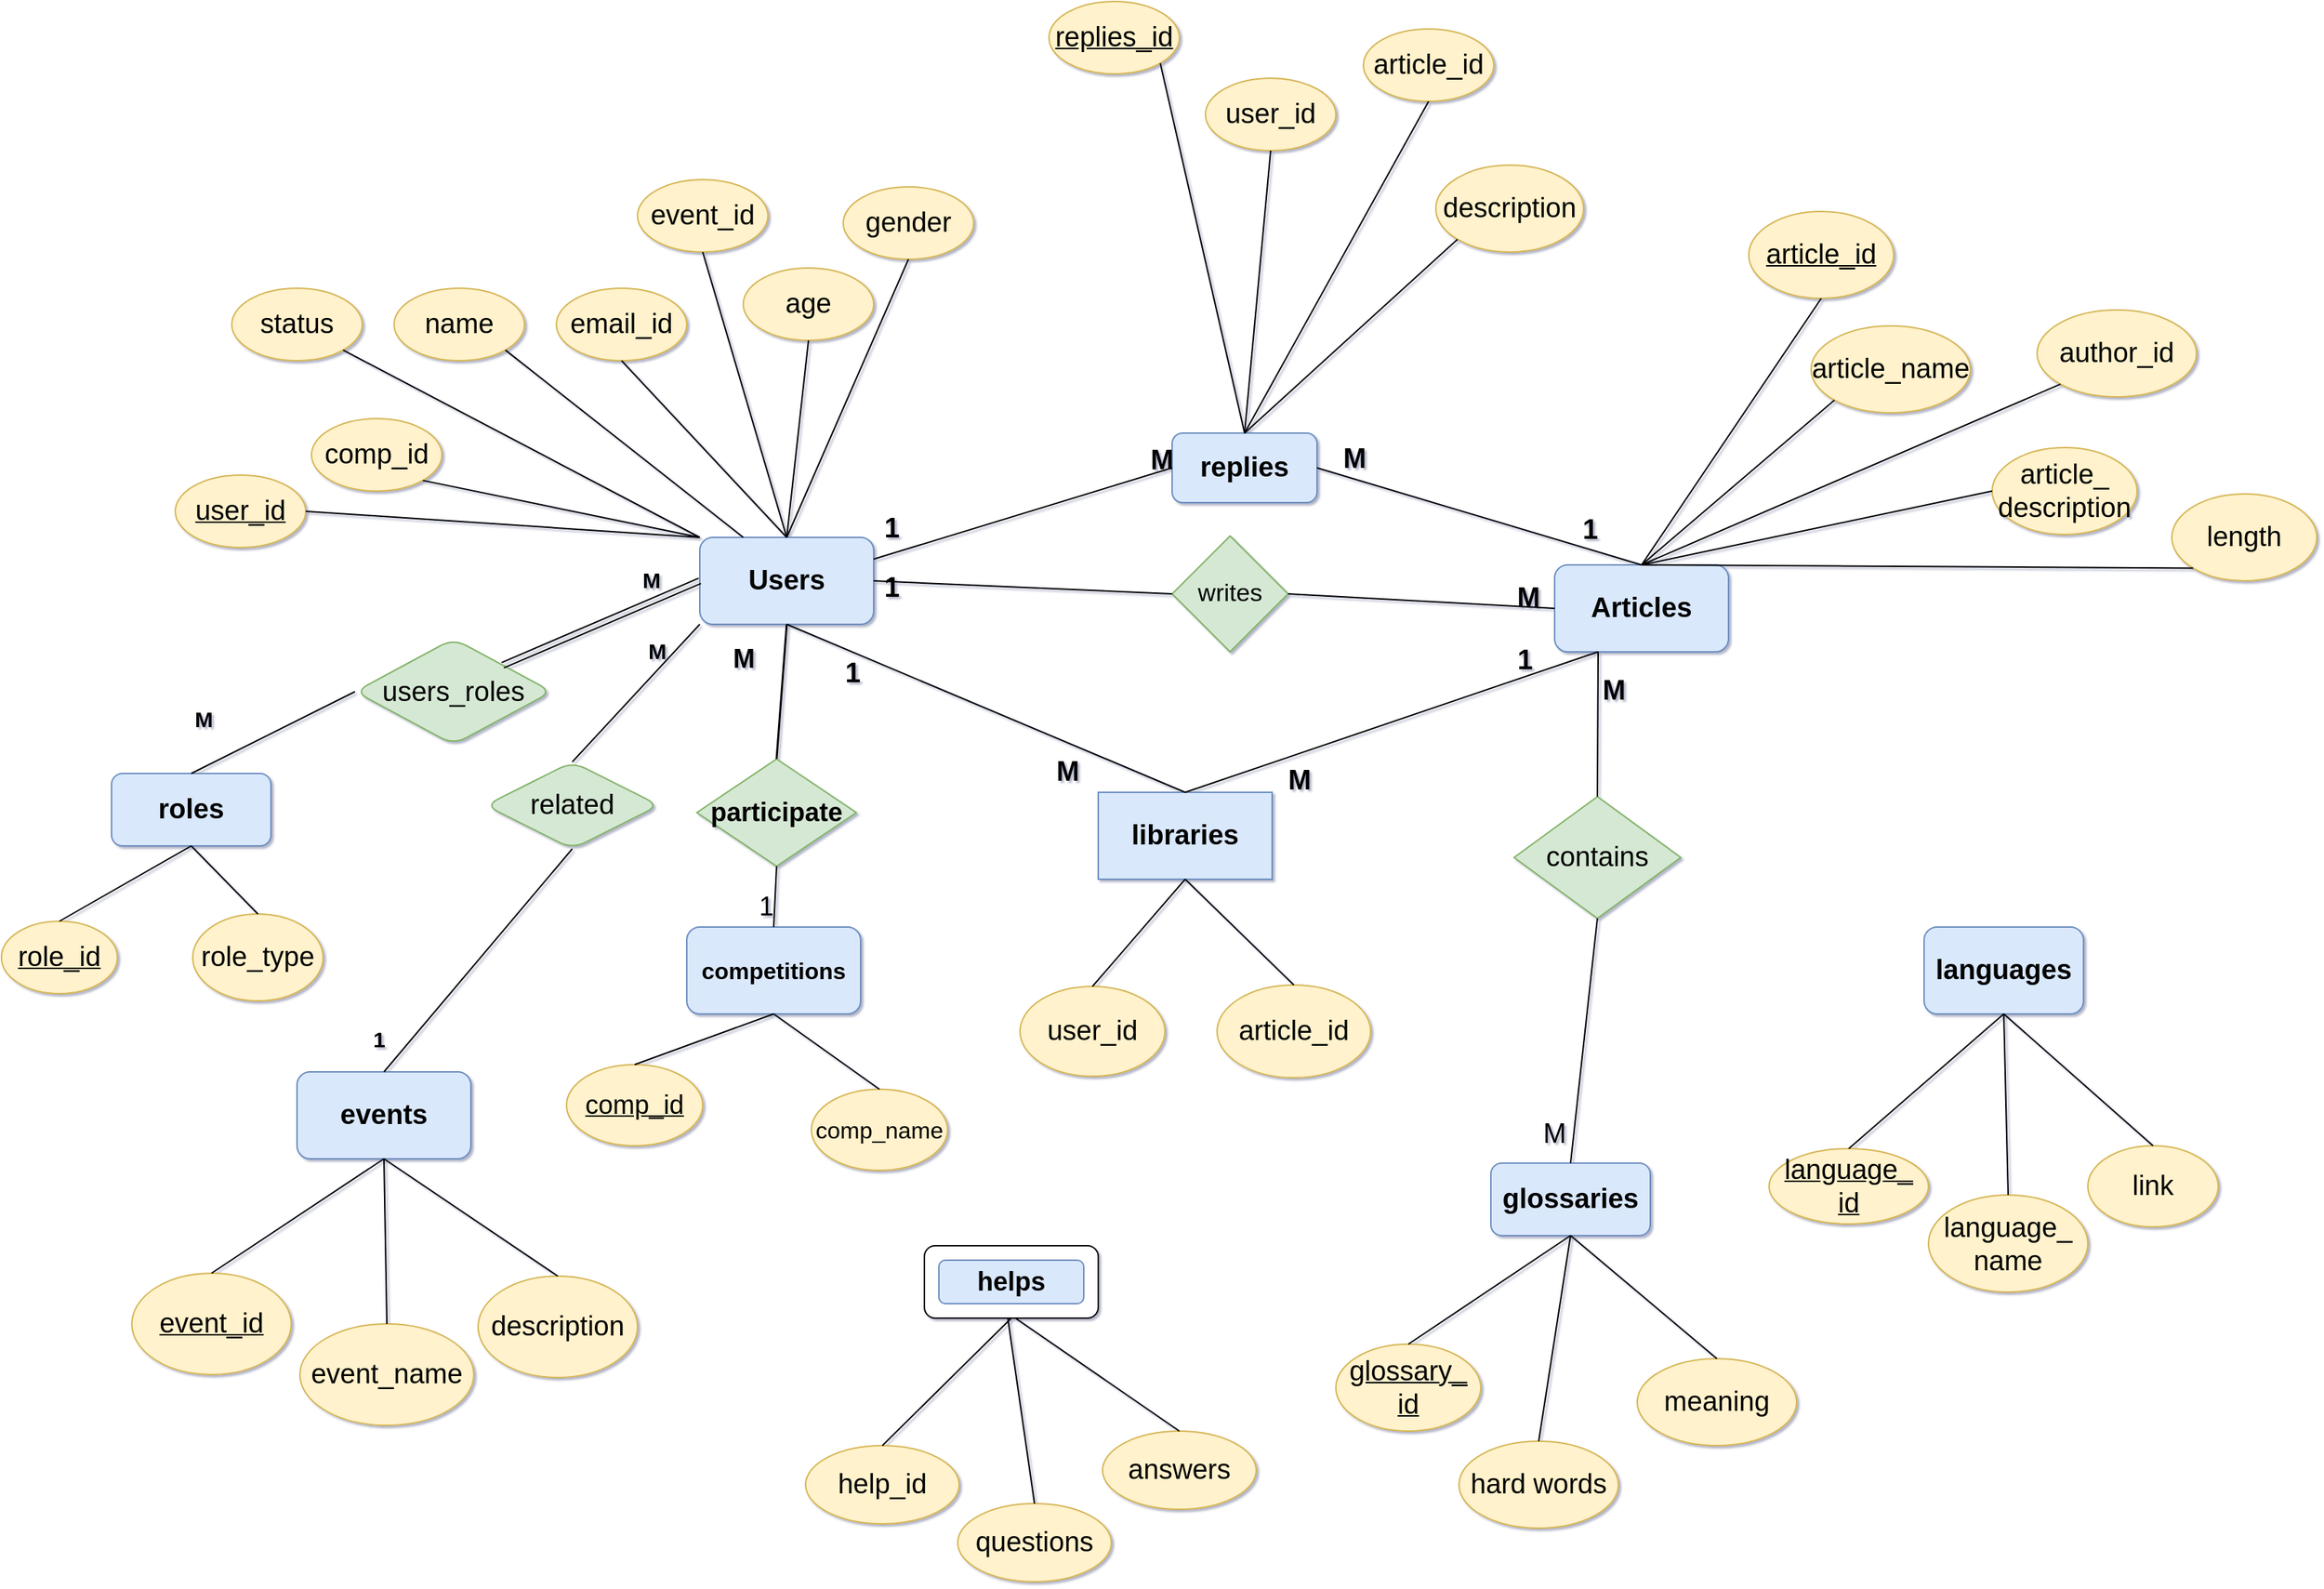 <mxfile version="20.5.3" type="device"><diagram id="GCkWj3EtmI1plrg7qGw2" name="Page-1"><mxGraphModel dx="2536" dy="1186" grid="0" gridSize="10" guides="1" tooltips="1" connect="1" arrows="1" fold="1" page="0" pageScale="1" pageWidth="850" pageHeight="1100" background="#FFFFFF" math="0" shadow="1"><root><mxCell id="0"/><mxCell id="1" parent="0"/><mxCell id="hCXasC_1CklJZB-DaZOX-1" value="&lt;font style=&quot;font-size: 19px;&quot;&gt;&lt;b&gt;Users&lt;/b&gt;&lt;/font&gt;" style="rounded=1;whiteSpace=wrap;html=1;fillColor=#dae8fc;strokeColor=#6c8ebf;" parent="1" vertex="1"><mxGeometry x="-40" y="247" width="120" height="60" as="geometry"/></mxCell><mxCell id="hCXasC_1CklJZB-DaZOX-2" value="name" style="ellipse;whiteSpace=wrap;html=1;fontSize=19;rounded=1;fillColor=#fff2cc;strokeColor=#d6b656;" parent="1" vertex="1"><mxGeometry x="-251" y="75" width="90" height="50" as="geometry"/></mxCell><mxCell id="hCXasC_1CklJZB-DaZOX-3" value="&lt;u&gt;user_id&lt;/u&gt;" style="ellipse;whiteSpace=wrap;html=1;fontSize=19;rounded=1;fillColor=#fff2cc;strokeColor=#d6b656;" parent="1" vertex="1"><mxGeometry x="-402" y="204" width="90" height="50" as="geometry"/></mxCell><mxCell id="hCXasC_1CklJZB-DaZOX-4" value="email_id" style="ellipse;whiteSpace=wrap;html=1;fontSize=19;rounded=1;fillColor=#fff2cc;strokeColor=#d6b656;" parent="1" vertex="1"><mxGeometry x="-139" y="75" width="90" height="50" as="geometry"/></mxCell><mxCell id="hCXasC_1CklJZB-DaZOX-5" value="age" style="ellipse;whiteSpace=wrap;html=1;fontSize=19;rounded=1;fillColor=#fff2cc;strokeColor=#d6b656;" parent="1" vertex="1"><mxGeometry x="-10" y="61" width="90" height="50" as="geometry"/></mxCell><mxCell id="hCXasC_1CklJZB-DaZOX-6" value="gender" style="ellipse;whiteSpace=wrap;html=1;fontSize=19;rounded=1;fillColor=#fff2cc;strokeColor=#d6b656;" parent="1" vertex="1"><mxGeometry x="59" y="5" width="90" height="50" as="geometry"/></mxCell><mxCell id="hCXasC_1CklJZB-DaZOX-20" value="&lt;b&gt;roles&lt;/b&gt;" style="rounded=1;whiteSpace=wrap;html=1;fontSize=19;fillColor=#dae8fc;strokeColor=#6c8ebf;" parent="1" vertex="1"><mxGeometry x="-446" y="410" width="110" height="50" as="geometry"/></mxCell><mxCell id="hCXasC_1CklJZB-DaZOX-21" value="&lt;u&gt;role_id&lt;/u&gt;" style="ellipse;whiteSpace=wrap;html=1;fontSize=19;rounded=1;fillColor=#fff2cc;strokeColor=#d6b656;" parent="1" vertex="1"><mxGeometry x="-522" y="512" width="80" height="50" as="geometry"/></mxCell><mxCell id="hCXasC_1CklJZB-DaZOX-22" value="role_type" style="ellipse;whiteSpace=wrap;html=1;fontSize=19;rounded=1;fillColor=#fff2cc;strokeColor=#d6b656;" parent="1" vertex="1"><mxGeometry x="-390" y="507" width="90" height="60" as="geometry"/></mxCell><mxCell id="hCXasC_1CklJZB-DaZOX-31" value="related" style="rhombus;whiteSpace=wrap;html=1;fontSize=19;fillColor=#d5e8d4;strokeColor=#82b366;rounded=1;" parent="1" vertex="1"><mxGeometry x="-188" y="402" width="120" height="60" as="geometry"/></mxCell><mxCell id="hCXasC_1CklJZB-DaZOX-39" value="&lt;b&gt;Articles&lt;/b&gt;" style="rounded=1;whiteSpace=wrap;html=1;fontSize=19;fillColor=#dae8fc;strokeColor=#6c8ebf;" parent="1" vertex="1"><mxGeometry x="550" y="266" width="120" height="60" as="geometry"/></mxCell><mxCell id="hCXasC_1CklJZB-DaZOX-45" value="&lt;u&gt;article_id&lt;/u&gt;" style="ellipse;whiteSpace=wrap;html=1;fontSize=19;rounded=1;fillColor=#fff2cc;strokeColor=#d6b656;" parent="1" vertex="1"><mxGeometry x="684" y="22" width="100" height="60" as="geometry"/></mxCell><mxCell id="hCXasC_1CklJZB-DaZOX-46" value="author_id" style="ellipse;whiteSpace=wrap;html=1;fontSize=19;rounded=1;fillColor=#fff2cc;strokeColor=#d6b656;" parent="1" vertex="1"><mxGeometry x="883" y="90" width="110" height="60" as="geometry"/></mxCell><mxCell id="hCXasC_1CklJZB-DaZOX-49" value="article_&lt;br&gt;description" style="ellipse;whiteSpace=wrap;html=1;fontSize=19;rounded=1;fillColor=#fff2cc;strokeColor=#d6b656;" parent="1" vertex="1"><mxGeometry x="852" y="185" width="100" height="60" as="geometry"/></mxCell><mxCell id="hCXasC_1CklJZB-DaZOX-50" value="length" style="ellipse;whiteSpace=wrap;html=1;fontSize=19;rounded=1;fillColor=#fff2cc;strokeColor=#d6b656;" parent="1" vertex="1"><mxGeometry x="976" y="217" width="100" height="60" as="geometry"/></mxCell><mxCell id="hCXasC_1CklJZB-DaZOX-58" value="article_name" style="ellipse;whiteSpace=wrap;html=1;fontSize=19;rounded=1;fillColor=#fff2cc;strokeColor=#d6b656;" parent="1" vertex="1"><mxGeometry x="727" y="101" width="110" height="60" as="geometry"/></mxCell><mxCell id="hCXasC_1CklJZB-DaZOX-66" value="users_roles" style="rhombus;whiteSpace=wrap;html=1;fontSize=19;fillColor=#d5e8d4;strokeColor=#82b366;rounded=1;" parent="1" vertex="1"><mxGeometry x="-278" y="317" width="136" height="73" as="geometry"/></mxCell><mxCell id="hCXasC_1CklJZB-DaZOX-73" value="&lt;b&gt;glossaries&lt;/b&gt;" style="rounded=1;whiteSpace=wrap;html=1;fontSize=19;fillColor=#dae8fc;strokeColor=#6c8ebf;" parent="1" vertex="1"><mxGeometry x="506" y="679" width="110" height="50" as="geometry"/></mxCell><mxCell id="hCXasC_1CklJZB-DaZOX-74" value="&lt;u&gt;glossary_&lt;br&gt;id&lt;/u&gt;" style="ellipse;whiteSpace=wrap;html=1;fontSize=19;rounded=1;fillColor=#fff2cc;strokeColor=#d6b656;" parent="1" vertex="1"><mxGeometry x="399" y="804" width="100" height="60" as="geometry"/></mxCell><mxCell id="hCXasC_1CklJZB-DaZOX-75" value="hard words" style="ellipse;whiteSpace=wrap;html=1;fontSize=19;rounded=1;fillColor=#fff2cc;strokeColor=#d6b656;" parent="1" vertex="1"><mxGeometry x="484" y="871" width="110" height="60" as="geometry"/></mxCell><mxCell id="hCXasC_1CklJZB-DaZOX-81" value="&lt;b&gt;events&lt;/b&gt;" style="rounded=1;whiteSpace=wrap;html=1;fontSize=19;fillColor=#dae8fc;strokeColor=#6c8ebf;" parent="1" vertex="1"><mxGeometry x="-318" y="616" width="120" height="60" as="geometry"/></mxCell><mxCell id="hCXasC_1CklJZB-DaZOX-82" value="&lt;u&gt;event_id&lt;/u&gt;" style="ellipse;whiteSpace=wrap;html=1;fontSize=19;rounded=1;fillColor=#fff2cc;strokeColor=#d6b656;" parent="1" vertex="1"><mxGeometry x="-432" y="755" width="110" height="70" as="geometry"/></mxCell><mxCell id="hCXasC_1CklJZB-DaZOX-83" value="event_name" style="ellipse;whiteSpace=wrap;html=1;fontSize=19;rounded=1;fillColor=#fff2cc;strokeColor=#d6b656;" parent="1" vertex="1"><mxGeometry x="-316" y="790" width="120" height="70" as="geometry"/></mxCell><mxCell id="hCXasC_1CklJZB-DaZOX-84" value="description" style="ellipse;whiteSpace=wrap;html=1;fontSize=19;rounded=1;fillColor=#fff2cc;strokeColor=#d6b656;" parent="1" vertex="1"><mxGeometry x="-193" y="757" width="110" height="70" as="geometry"/></mxCell><mxCell id="hCXasC_1CklJZB-DaZOX-90" value="&lt;b&gt;libraries&lt;/b&gt;" style="rounded=0;whiteSpace=wrap;html=1;fontSize=19;fillColor=#dae8fc;strokeColor=#6c8ebf;" parent="1" vertex="1"><mxGeometry x="235" y="423" width="120" height="60" as="geometry"/></mxCell><mxCell id="hCXasC_1CklJZB-DaZOX-92" value="article_id" style="ellipse;whiteSpace=wrap;html=1;rounded=1;fontSize=19;fillColor=#fff2cc;strokeColor=#d6b656;" parent="1" vertex="1"><mxGeometry x="317" y="556" width="106" height="64" as="geometry"/></mxCell><mxCell id="hCXasC_1CklJZB-DaZOX-93" value="user_id" style="ellipse;whiteSpace=wrap;html=1;rounded=1;fontSize=19;fillColor=#fff2cc;strokeColor=#d6b656;" parent="1" vertex="1"><mxGeometry x="181" y="557" width="100" height="62" as="geometry"/></mxCell><mxCell id="EeJcwMwGpdTUBGFfK9HF-4" value="" style="endArrow=none;html=1;rounded=0;exitX=1;exitY=0.5;exitDx=0;exitDy=0;entryX=0;entryY=0;entryDx=0;entryDy=0;" parent="1" source="hCXasC_1CklJZB-DaZOX-3" target="hCXasC_1CklJZB-DaZOX-1" edge="1"><mxGeometry width="50" height="50" relative="1" as="geometry"><mxPoint x="-156" y="294" as="sourcePoint"/><mxPoint x="-106" y="244" as="targetPoint"/></mxGeometry></mxCell><mxCell id="EeJcwMwGpdTUBGFfK9HF-5" value="" style="endArrow=none;html=1;rounded=0;exitX=0.5;exitY=1;exitDx=0;exitDy=0;entryX=0.5;entryY=0;entryDx=0;entryDy=0;" parent="1" source="hCXasC_1CklJZB-DaZOX-4" target="hCXasC_1CklJZB-DaZOX-1" edge="1"><mxGeometry width="50" height="50" relative="1" as="geometry"><mxPoint x="-64" y="150" as="sourcePoint"/><mxPoint x="99" y="175" as="targetPoint"/></mxGeometry></mxCell><mxCell id="EeJcwMwGpdTUBGFfK9HF-6" value="" style="endArrow=none;html=1;rounded=0;exitX=1;exitY=1;exitDx=0;exitDy=0;entryX=0.25;entryY=0;entryDx=0;entryDy=0;" parent="1" source="hCXasC_1CklJZB-DaZOX-2" target="hCXasC_1CklJZB-DaZOX-1" edge="1"><mxGeometry width="50" height="50" relative="1" as="geometry"><mxPoint x="-134" y="176.5" as="sourcePoint"/><mxPoint x="29" y="201.5" as="targetPoint"/></mxGeometry></mxCell><mxCell id="EeJcwMwGpdTUBGFfK9HF-7" value="" style="endArrow=none;html=1;rounded=0;exitX=0.5;exitY=1;exitDx=0;exitDy=0;entryX=0.5;entryY=0;entryDx=0;entryDy=0;" parent="1" source="hCXasC_1CklJZB-DaZOX-5" target="hCXasC_1CklJZB-DaZOX-1" edge="1"><mxGeometry width="50" height="50" relative="1" as="geometry"><mxPoint x="25.0" y="122.5" as="sourcePoint"/><mxPoint x="74.773" y="255.5" as="targetPoint"/></mxGeometry></mxCell><mxCell id="EeJcwMwGpdTUBGFfK9HF-8" value="" style="endArrow=none;html=1;rounded=0;exitX=0.5;exitY=0;exitDx=0;exitDy=0;entryX=0.5;entryY=1;entryDx=0;entryDy=0;" parent="1" source="hCXasC_1CklJZB-DaZOX-1" target="hCXasC_1CklJZB-DaZOX-6" edge="1"><mxGeometry width="50" height="50" relative="1" as="geometry"><mxPoint x="50.11" y="117.0" as="sourcePoint"/><mxPoint x="99.883" y="250" as="targetPoint"/></mxGeometry></mxCell><mxCell id="EeJcwMwGpdTUBGFfK9HF-10" value="" style="shape=link;html=1;rounded=0;entryX=0;entryY=0.5;entryDx=0;entryDy=0;exitX=1;exitY=0;exitDx=0;exitDy=0;" parent="1" source="hCXasC_1CklJZB-DaZOX-66" target="hCXasC_1CklJZB-DaZOX-1" edge="1"><mxGeometry relative="1" as="geometry"><mxPoint x="-185" y="345" as="sourcePoint"/><mxPoint x="6" y="366" as="targetPoint"/></mxGeometry></mxCell><mxCell id="EeJcwMwGpdTUBGFfK9HF-11" value="M" style="resizable=0;html=1;align=right;verticalAlign=bottom;fontStyle=1;fontSize=15;" parent="EeJcwMwGpdTUBGFfK9HF-10" connectable="0" vertex="1"><mxGeometry x="1" relative="1" as="geometry"><mxPoint x="-27" y="11" as="offset"/></mxGeometry></mxCell><mxCell id="EeJcwMwGpdTUBGFfK9HF-13" value="" style="endArrow=none;html=1;rounded=0;entryX=0;entryY=0.5;entryDx=0;entryDy=0;exitX=0.5;exitY=0;exitDx=0;exitDy=0;" parent="1" source="hCXasC_1CklJZB-DaZOX-20" target="hCXasC_1CklJZB-DaZOX-66" edge="1"><mxGeometry relative="1" as="geometry"><mxPoint x="-338" y="522" as="sourcePoint"/><mxPoint x="-178" y="522" as="targetPoint"/></mxGeometry></mxCell><mxCell id="EeJcwMwGpdTUBGFfK9HF-14" value="M" style="resizable=0;html=1;align=right;verticalAlign=bottom;fontSize=15;fontStyle=1" parent="EeJcwMwGpdTUBGFfK9HF-13" connectable="0" vertex="1"><mxGeometry x="1" relative="1" as="geometry"><mxPoint x="-98" y="30" as="offset"/></mxGeometry></mxCell><mxCell id="EeJcwMwGpdTUBGFfK9HF-16" value="" style="endArrow=none;html=1;rounded=0;fontSize=15;entryX=0.5;entryY=1;entryDx=0;entryDy=0;exitX=0.5;exitY=0;exitDx=0;exitDy=0;" parent="1" source="hCXasC_1CklJZB-DaZOX-21" target="hCXasC_1CklJZB-DaZOX-20" edge="1"><mxGeometry width="50" height="50" relative="1" as="geometry"><mxPoint x="-349" y="679" as="sourcePoint"/><mxPoint x="-299" y="629" as="targetPoint"/></mxGeometry></mxCell><mxCell id="EeJcwMwGpdTUBGFfK9HF-17" value="" style="endArrow=none;html=1;rounded=0;fontSize=15;entryX=0.5;entryY=1;entryDx=0;entryDy=0;exitX=0.5;exitY=0;exitDx=0;exitDy=0;" parent="1" source="hCXasC_1CklJZB-DaZOX-22" target="hCXasC_1CklJZB-DaZOX-20" edge="1"><mxGeometry width="50" height="50" relative="1" as="geometry"><mxPoint x="-343" y="707.0" as="sourcePoint"/><mxPoint x="-267" y="624" as="targetPoint"/></mxGeometry></mxCell><mxCell id="EeJcwMwGpdTUBGFfK9HF-18" value="event_id" style="ellipse;whiteSpace=wrap;html=1;fontSize=19;rounded=1;fillColor=#fff2cc;strokeColor=#d6b656;" parent="1" vertex="1"><mxGeometry x="-83" width="90" height="50" as="geometry"/></mxCell><mxCell id="EeJcwMwGpdTUBGFfK9HF-20" value="" style="endArrow=none;html=1;rounded=0;fontSize=15;entryX=0.5;entryY=1;entryDx=0;entryDy=0;exitX=0.5;exitY=0;exitDx=0;exitDy=0;" parent="1" source="hCXasC_1CklJZB-DaZOX-1" target="EeJcwMwGpdTUBGFfK9HF-18" edge="1"><mxGeometry width="50" height="50" relative="1" as="geometry"><mxPoint x="-49" y="145" as="sourcePoint"/><mxPoint x="1" y="95" as="targetPoint"/></mxGeometry></mxCell><mxCell id="EeJcwMwGpdTUBGFfK9HF-21" value="" style="endArrow=none;html=1;rounded=0;fontSize=15;entryX=0;entryY=1;entryDx=0;entryDy=0;exitX=0.5;exitY=0;exitDx=0;exitDy=0;" parent="1" source="hCXasC_1CklJZB-DaZOX-31" target="hCXasC_1CklJZB-DaZOX-1" edge="1"><mxGeometry relative="1" as="geometry"><mxPoint x="-127" y="357" as="sourcePoint"/><mxPoint x="33" y="357" as="targetPoint"/></mxGeometry></mxCell><mxCell id="EeJcwMwGpdTUBGFfK9HF-22" value="M" style="resizable=0;html=1;align=right;verticalAlign=bottom;fontSize=15;fontStyle=1" parent="EeJcwMwGpdTUBGFfK9HF-21" connectable="0" vertex="1"><mxGeometry x="1" relative="1" as="geometry"><mxPoint x="-23" y="30" as="offset"/></mxGeometry></mxCell><mxCell id="EeJcwMwGpdTUBGFfK9HF-23" value="" style="endArrow=none;html=1;rounded=0;fontSize=15;entryX=0.5;entryY=1;entryDx=0;entryDy=0;exitX=0.5;exitY=0;exitDx=0;exitDy=0;" parent="1" source="hCXasC_1CklJZB-DaZOX-81" target="hCXasC_1CklJZB-DaZOX-31" edge="1"><mxGeometry relative="1" as="geometry"><mxPoint x="-144" y="604" as="sourcePoint"/><mxPoint x="-102" y="511" as="targetPoint"/></mxGeometry></mxCell><mxCell id="EeJcwMwGpdTUBGFfK9HF-24" value="1" style="resizable=0;html=1;align=right;verticalAlign=bottom;fontSize=15;fontStyle=1" parent="EeJcwMwGpdTUBGFfK9HF-23" connectable="0" vertex="1"><mxGeometry x="1" relative="1" as="geometry"><mxPoint x="-128" y="142" as="offset"/></mxGeometry></mxCell><mxCell id="EeJcwMwGpdTUBGFfK9HF-26" value="" style="endArrow=none;html=1;rounded=0;fontSize=15;entryX=0.5;entryY=1;entryDx=0;entryDy=0;exitX=0.5;exitY=0;exitDx=0;exitDy=0;" parent="1" source="hCXasC_1CklJZB-DaZOX-82" target="hCXasC_1CklJZB-DaZOX-81" edge="1"><mxGeometry width="50" height="50" relative="1" as="geometry"><mxPoint x="-248" y="817" as="sourcePoint"/><mxPoint x="-198" y="767" as="targetPoint"/></mxGeometry></mxCell><mxCell id="EeJcwMwGpdTUBGFfK9HF-27" value="" style="endArrow=none;html=1;rounded=0;fontSize=15;entryX=0.5;entryY=1;entryDx=0;entryDy=0;exitX=0.5;exitY=0;exitDx=0;exitDy=0;" parent="1" source="hCXasC_1CklJZB-DaZOX-83" target="hCXasC_1CklJZB-DaZOX-81" edge="1"><mxGeometry width="50" height="50" relative="1" as="geometry"><mxPoint x="-163" y="815" as="sourcePoint"/><mxPoint x="-113" y="765" as="targetPoint"/></mxGeometry></mxCell><mxCell id="EeJcwMwGpdTUBGFfK9HF-28" value="" style="endArrow=none;html=1;rounded=0;fontSize=15;exitX=0.5;exitY=0;exitDx=0;exitDy=0;entryX=0.5;entryY=1;entryDx=0;entryDy=0;" parent="1" source="hCXasC_1CklJZB-DaZOX-84" target="hCXasC_1CklJZB-DaZOX-81" edge="1"><mxGeometry width="50" height="50" relative="1" as="geometry"><mxPoint x="-98" y="840" as="sourcePoint"/><mxPoint x="-142" y="734" as="targetPoint"/></mxGeometry></mxCell><mxCell id="EeJcwMwGpdTUBGFfK9HF-31" value="&lt;b&gt;&lt;font style=&quot;font-size: 16px;&quot;&gt;competitions&lt;/font&gt;&lt;/b&gt;" style="rounded=1;whiteSpace=wrap;html=1;fontSize=15;fillColor=#dae8fc;strokeColor=#6c8ebf;" parent="1" vertex="1"><mxGeometry x="-49" y="516" width="120" height="60" as="geometry"/></mxCell><mxCell id="EeJcwMwGpdTUBGFfK9HF-32" value="&lt;font style=&quot;font-size: 18px;&quot;&gt;&lt;u&gt;comp_id&lt;/u&gt;&lt;/font&gt;" style="ellipse;whiteSpace=wrap;html=1;fontSize=16;fillColor=#fff2cc;strokeColor=#d6b656;" parent="1" vertex="1"><mxGeometry x="-132" y="611" width="94" height="56" as="geometry"/></mxCell><mxCell id="EeJcwMwGpdTUBGFfK9HF-33" value="comp_name" style="ellipse;whiteSpace=wrap;html=1;fontSize=16;fillColor=#fff2cc;strokeColor=#d6b656;" parent="1" vertex="1"><mxGeometry x="37" y="628" width="94" height="56" as="geometry"/></mxCell><mxCell id="EeJcwMwGpdTUBGFfK9HF-35" value="&lt;b&gt;participate&lt;/b&gt;" style="rhombus;whiteSpace=wrap;html=1;fontSize=18;fillColor=#d5e8d4;strokeColor=#82b366;" parent="1" vertex="1"><mxGeometry x="-42" y="400" width="110" height="74" as="geometry"/></mxCell><mxCell id="EeJcwMwGpdTUBGFfK9HF-36" value="" style="shape=link;html=1;rounded=0;fontSize=18;entryX=0.5;entryY=0;entryDx=0;entryDy=0;exitX=0.5;exitY=1;exitDx=0;exitDy=0;width=-0.435;" parent="1" source="hCXasC_1CklJZB-DaZOX-1" target="EeJcwMwGpdTUBGFfK9HF-35" edge="1"><mxGeometry relative="1" as="geometry"><mxPoint x="-41" y="357" as="sourcePoint"/><mxPoint x="119" y="357" as="targetPoint"/></mxGeometry></mxCell><mxCell id="EeJcwMwGpdTUBGFfK9HF-37" value="M" style="resizable=0;html=1;align=right;verticalAlign=bottom;fontSize=18;fontStyle=1" parent="EeJcwMwGpdTUBGFfK9HF-36" connectable="0" vertex="1"><mxGeometry x="1" relative="1" as="geometry"><mxPoint x="-14" y="-56" as="offset"/></mxGeometry></mxCell><mxCell id="EeJcwMwGpdTUBGFfK9HF-38" value="" style="endArrow=none;html=1;rounded=0;fontSize=18;entryX=0.5;entryY=0;entryDx=0;entryDy=0;exitX=0.5;exitY=1;exitDx=0;exitDy=0;" parent="1" source="EeJcwMwGpdTUBGFfK9HF-35" target="EeJcwMwGpdTUBGFfK9HF-31" edge="1"><mxGeometry relative="1" as="geometry"><mxPoint x="-61" y="463" as="sourcePoint"/><mxPoint x="99" y="463" as="targetPoint"/></mxGeometry></mxCell><mxCell id="EeJcwMwGpdTUBGFfK9HF-39" value="1" style="resizable=0;html=1;align=right;verticalAlign=bottom;fontSize=18;" parent="EeJcwMwGpdTUBGFfK9HF-38" connectable="0" vertex="1"><mxGeometry x="1" relative="1" as="geometry"/></mxCell><mxCell id="EeJcwMwGpdTUBGFfK9HF-40" value="" style="endArrow=none;html=1;rounded=0;fontSize=18;exitX=0.5;exitY=0;exitDx=0;exitDy=0;entryX=0.5;entryY=1;entryDx=0;entryDy=0;" parent="1" source="EeJcwMwGpdTUBGFfK9HF-32" target="EeJcwMwGpdTUBGFfK9HF-31" edge="1"><mxGeometry width="50" height="50" relative="1" as="geometry"><mxPoint x="-53" y="633" as="sourcePoint"/><mxPoint x="-3" y="583" as="targetPoint"/></mxGeometry></mxCell><mxCell id="EeJcwMwGpdTUBGFfK9HF-41" value="" style="endArrow=none;html=1;rounded=0;fontSize=18;exitX=0.5;exitY=0;exitDx=0;exitDy=0;entryX=0.5;entryY=1;entryDx=0;entryDy=0;" parent="1" source="EeJcwMwGpdTUBGFfK9HF-33" target="EeJcwMwGpdTUBGFfK9HF-31" edge="1"><mxGeometry width="50" height="50" relative="1" as="geometry"><mxPoint x="-75" y="637" as="sourcePoint"/><mxPoint x="21" y="586" as="targetPoint"/></mxGeometry></mxCell><mxCell id="EeJcwMwGpdTUBGFfK9HF-43" value="" style="endArrow=none;html=1;rounded=0;fontSize=18;entryX=0.5;entryY=1;entryDx=0;entryDy=0;exitX=0.5;exitY=0;exitDx=0;exitDy=0;" parent="1" source="hCXasC_1CklJZB-DaZOX-39" target="hCXasC_1CklJZB-DaZOX-45" edge="1"><mxGeometry width="50" height="50" relative="1" as="geometry"><mxPoint x="497" y="251" as="sourcePoint"/><mxPoint x="547" y="201" as="targetPoint"/></mxGeometry></mxCell><mxCell id="EeJcwMwGpdTUBGFfK9HF-44" value="" style="endArrow=none;html=1;rounded=0;fontSize=18;entryX=0;entryY=1;entryDx=0;entryDy=0;exitX=0.5;exitY=0;exitDx=0;exitDy=0;" parent="1" source="hCXasC_1CklJZB-DaZOX-39" target="hCXasC_1CklJZB-DaZOX-50" edge="1"><mxGeometry width="50" height="50" relative="1" as="geometry"><mxPoint x="852" y="215.5" as="sourcePoint"/><mxPoint x="656" y="104.5" as="targetPoint"/></mxGeometry></mxCell><mxCell id="EeJcwMwGpdTUBGFfK9HF-45" value="" style="endArrow=none;html=1;rounded=0;fontSize=18;entryX=0;entryY=0.5;entryDx=0;entryDy=0;exitX=0.5;exitY=0;exitDx=0;exitDy=0;" parent="1" source="hCXasC_1CklJZB-DaZOX-39" target="hCXasC_1CklJZB-DaZOX-49" edge="1"><mxGeometry width="50" height="50" relative="1" as="geometry"><mxPoint x="804" y="203" as="sourcePoint"/><mxPoint x="608" y="92" as="targetPoint"/></mxGeometry></mxCell><mxCell id="EeJcwMwGpdTUBGFfK9HF-46" value="" style="endArrow=none;html=1;rounded=0;fontSize=18;entryX=0;entryY=1;entryDx=0;entryDy=0;exitX=0.5;exitY=0;exitDx=0;exitDy=0;" parent="1" source="hCXasC_1CklJZB-DaZOX-39" target="hCXasC_1CklJZB-DaZOX-46" edge="1"><mxGeometry width="50" height="50" relative="1" as="geometry"><mxPoint x="750" y="195" as="sourcePoint"/><mxPoint x="554" y="84" as="targetPoint"/></mxGeometry></mxCell><mxCell id="EeJcwMwGpdTUBGFfK9HF-47" value="" style="endArrow=none;html=1;rounded=0;fontSize=18;entryX=0;entryY=1;entryDx=0;entryDy=0;exitX=0.5;exitY=0;exitDx=0;exitDy=0;" parent="1" source="hCXasC_1CklJZB-DaZOX-39" target="hCXasC_1CklJZB-DaZOX-58" edge="1"><mxGeometry width="50" height="50" relative="1" as="geometry"><mxPoint x="726" y="215.5" as="sourcePoint"/><mxPoint x="530" y="104.5" as="targetPoint"/></mxGeometry></mxCell><mxCell id="EeJcwMwGpdTUBGFfK9HF-49" value="&lt;b&gt;&lt;font style=&quot;font-size: 19px;&quot;&gt;languages&lt;/font&gt;&lt;/b&gt;" style="rounded=1;whiteSpace=wrap;html=1;fontSize=18;fillColor=#dae8fc;strokeColor=#6c8ebf;" parent="1" vertex="1"><mxGeometry x="805" y="516" width="110" height="60" as="geometry"/></mxCell><mxCell id="EeJcwMwGpdTUBGFfK9HF-50" value="language_&lt;br&gt;name" style="ellipse;whiteSpace=wrap;html=1;fontSize=19;fillColor=#fff2cc;strokeColor=#d6b656;" parent="1" vertex="1"><mxGeometry x="808" y="701" width="110" height="67" as="geometry"/></mxCell><mxCell id="EeJcwMwGpdTUBGFfK9HF-51" value="link" style="ellipse;whiteSpace=wrap;html=1;fontSize=19;fillColor=#fff2cc;strokeColor=#d6b656;" parent="1" vertex="1"><mxGeometry x="918" y="667" width="90" height="56" as="geometry"/></mxCell><mxCell id="EeJcwMwGpdTUBGFfK9HF-54" value="answers" style="ellipse;whiteSpace=wrap;html=1;fontSize=19;fillColor=#fff2cc;strokeColor=#d6b656;" parent="1" vertex="1"><mxGeometry x="238" y="864" width="106" height="54" as="geometry"/></mxCell><mxCell id="EeJcwMwGpdTUBGFfK9HF-55" value="questions" style="ellipse;whiteSpace=wrap;html=1;fontSize=19;fillColor=#fff2cc;strokeColor=#d6b656;" parent="1" vertex="1"><mxGeometry x="138" y="914" width="106" height="54" as="geometry"/></mxCell><mxCell id="EeJcwMwGpdTUBGFfK9HF-62" value="" style="endArrow=none;html=1;rounded=0;fontSize=19;entryX=0.5;entryY=1;entryDx=0;entryDy=0;exitX=0.5;exitY=0;exitDx=0;exitDy=0;" parent="1" source="EeJcwMwGpdTUBGFfK9HF-55" edge="1"><mxGeometry width="50" height="50" relative="1" as="geometry"><mxPoint x="155" y="853" as="sourcePoint"/><mxPoint x="172" y="782.0" as="targetPoint"/></mxGeometry></mxCell><mxCell id="EeJcwMwGpdTUBGFfK9HF-63" value="" style="endArrow=none;html=1;rounded=0;fontSize=19;entryX=0.5;entryY=1;entryDx=0;entryDy=0;exitX=0.5;exitY=0;exitDx=0;exitDy=0;" parent="1" source="EeJcwMwGpdTUBGFfK9HF-54" edge="1"><mxGeometry width="50" height="50" relative="1" as="geometry"><mxPoint x="209" y="851" as="sourcePoint"/><mxPoint x="172" y="782.0" as="targetPoint"/></mxGeometry></mxCell><mxCell id="EeJcwMwGpdTUBGFfK9HF-73" value="" style="endArrow=none;html=1;rounded=0;fontSize=19;entryX=0.5;entryY=1;entryDx=0;entryDy=0;exitX=0.5;exitY=0;exitDx=0;exitDy=0;" parent="1" source="hCXasC_1CklJZB-DaZOX-93" target="hCXasC_1CklJZB-DaZOX-90" edge="1"><mxGeometry width="50" height="50" relative="1" as="geometry"><mxPoint x="294" y="681" as="sourcePoint"/><mxPoint x="349" y="631" as="targetPoint"/></mxGeometry></mxCell><mxCell id="EeJcwMwGpdTUBGFfK9HF-74" value="" style="endArrow=none;html=1;rounded=0;fontSize=19;entryX=0.5;entryY=1;entryDx=0;entryDy=0;exitX=0.5;exitY=0;exitDx=0;exitDy=0;" parent="1" source="hCXasC_1CklJZB-DaZOX-92" target="hCXasC_1CklJZB-DaZOX-90" edge="1"><mxGeometry width="50" height="50" relative="1" as="geometry"><mxPoint x="403" y="675" as="sourcePoint"/><mxPoint x="453" y="625" as="targetPoint"/></mxGeometry></mxCell><mxCell id="EeJcwMwGpdTUBGFfK9HF-75" value="contains" style="rhombus;whiteSpace=wrap;html=1;fontSize=19;fillColor=#d5e8d4;strokeColor=#82b366;" parent="1" vertex="1"><mxGeometry x="522" y="426" width="115" height="84" as="geometry"/></mxCell><mxCell id="EeJcwMwGpdTUBGFfK9HF-76" value="" style="endArrow=none;html=1;rounded=0;fontSize=19;entryX=0.25;entryY=1;entryDx=0;entryDy=0;exitX=0.5;exitY=0;exitDx=0;exitDy=0;" parent="1" source="EeJcwMwGpdTUBGFfK9HF-75" target="hCXasC_1CklJZB-DaZOX-39" edge="1"><mxGeometry relative="1" as="geometry"><mxPoint x="527" y="401" as="sourcePoint"/><mxPoint x="687" y="401" as="targetPoint"/></mxGeometry></mxCell><mxCell id="EeJcwMwGpdTUBGFfK9HF-77" value="M" style="resizable=0;html=1;align=right;verticalAlign=bottom;fontSize=19;fontStyle=1" parent="EeJcwMwGpdTUBGFfK9HF-76" connectable="0" vertex="1"><mxGeometry x="1" relative="1" as="geometry"><mxPoint x="20" y="40" as="offset"/></mxGeometry></mxCell><mxCell id="EeJcwMwGpdTUBGFfK9HF-78" value="" style="endArrow=none;html=1;rounded=0;fontSize=19;entryX=0.5;entryY=1;entryDx=0;entryDy=0;exitX=0.5;exitY=0;exitDx=0;exitDy=0;" parent="1" source="hCXasC_1CklJZB-DaZOX-73" target="EeJcwMwGpdTUBGFfK9HF-75" edge="1"><mxGeometry relative="1" as="geometry"><mxPoint x="559" y="689" as="sourcePoint"/><mxPoint x="576" y="589" as="targetPoint"/></mxGeometry></mxCell><mxCell id="EeJcwMwGpdTUBGFfK9HF-79" value="M" style="resizable=0;html=1;align=right;verticalAlign=bottom;fontSize=19;" parent="EeJcwMwGpdTUBGFfK9HF-78" connectable="0" vertex="1"><mxGeometry x="1" relative="1" as="geometry"><mxPoint x="-21" y="162" as="offset"/></mxGeometry></mxCell><mxCell id="EeJcwMwGpdTUBGFfK9HF-80" value="" style="endArrow=none;html=1;rounded=0;fontSize=19;exitX=0.5;exitY=0;exitDx=0;exitDy=0;entryX=0.5;entryY=1;entryDx=0;entryDy=0;" parent="1" source="hCXasC_1CklJZB-DaZOX-74" target="hCXasC_1CklJZB-DaZOX-73" edge="1"><mxGeometry width="50" height="50" relative="1" as="geometry"><mxPoint x="529" y="855" as="sourcePoint"/><mxPoint x="568" y="832" as="targetPoint"/></mxGeometry></mxCell><mxCell id="EeJcwMwGpdTUBGFfK9HF-81" value="" style="endArrow=none;html=1;rounded=0;fontSize=19;exitX=0.5;exitY=0;exitDx=0;exitDy=0;entryX=0.5;entryY=1;entryDx=0;entryDy=0;" parent="1" source="hCXasC_1CklJZB-DaZOX-75" target="hCXasC_1CklJZB-DaZOX-73" edge="1"><mxGeometry width="50" height="50" relative="1" as="geometry"><mxPoint x="568" y="860" as="sourcePoint"/><mxPoint x="647" y="811" as="targetPoint"/></mxGeometry></mxCell><mxCell id="EeJcwMwGpdTUBGFfK9HF-89" value="" style="endArrow=none;html=1;rounded=0;fontSize=19;exitX=0.5;exitY=0;exitDx=0;exitDy=0;entryX=0.5;entryY=1;entryDx=0;entryDy=0;" parent="1" source="EeJcwMwGpdTUBGFfK9HF-50" target="EeJcwMwGpdTUBGFfK9HF-49" edge="1"><mxGeometry width="50" height="50" relative="1" as="geometry"><mxPoint x="655" y="681" as="sourcePoint"/><mxPoint x="705" y="631" as="targetPoint"/></mxGeometry></mxCell><mxCell id="EeJcwMwGpdTUBGFfK9HF-90" value="" style="endArrow=none;html=1;rounded=0;fontSize=19;entryX=0.5;entryY=1;entryDx=0;entryDy=0;exitX=0.5;exitY=0;exitDx=0;exitDy=0;" parent="1" source="EeJcwMwGpdTUBGFfK9HF-51" target="EeJcwMwGpdTUBGFfK9HF-49" edge="1"><mxGeometry width="50" height="50" relative="1" as="geometry"><mxPoint x="737" y="685" as="sourcePoint"/><mxPoint x="787" y="635" as="targetPoint"/></mxGeometry></mxCell><mxCell id="EeJcwMwGpdTUBGFfK9HF-113" value="&lt;b&gt;replies&lt;/b&gt;" style="rounded=1;whiteSpace=wrap;html=1;fontSize=19;fillColor=#dae8fc;strokeColor=#6c8ebf;" parent="1" vertex="1"><mxGeometry x="286" y="175" width="100" height="48" as="geometry"/></mxCell><mxCell id="EeJcwMwGpdTUBGFfK9HF-114" value="user_id" style="ellipse;whiteSpace=wrap;html=1;fontSize=19;rounded=1;fillColor=#fff2cc;strokeColor=#d6b656;" parent="1" vertex="1"><mxGeometry x="309" y="-70" width="90" height="50" as="geometry"/></mxCell><mxCell id="EeJcwMwGpdTUBGFfK9HF-115" value="article_id" style="ellipse;whiteSpace=wrap;html=1;fontSize=19;rounded=1;fillColor=#fff2cc;strokeColor=#d6b656;" parent="1" vertex="1"><mxGeometry x="418" y="-104" width="90" height="50" as="geometry"/></mxCell><mxCell id="EeJcwMwGpdTUBGFfK9HF-116" value="description" style="ellipse;whiteSpace=wrap;html=1;fontSize=19;rounded=1;fillColor=#fff2cc;strokeColor=#d6b656;" parent="1" vertex="1"><mxGeometry x="468" y="-10" width="102" height="60" as="geometry"/></mxCell><mxCell id="EeJcwMwGpdTUBGFfK9HF-124" value="" style="endArrow=none;html=1;rounded=0;fontSize=19;entryX=0.5;entryY=1;entryDx=0;entryDy=0;exitX=0.5;exitY=0;exitDx=0;exitDy=0;" parent="1" source="EeJcwMwGpdTUBGFfK9HF-113" target="EeJcwMwGpdTUBGFfK9HF-114" edge="1"><mxGeometry width="50" height="50" relative="1" as="geometry"><mxPoint x="219" y="-145" as="sourcePoint"/><mxPoint x="269" y="-195" as="targetPoint"/></mxGeometry></mxCell><mxCell id="EeJcwMwGpdTUBGFfK9HF-125" value="" style="endArrow=none;html=1;rounded=0;fontSize=19;entryX=0.5;entryY=1;entryDx=0;entryDy=0;exitX=0.5;exitY=0;exitDx=0;exitDy=0;" parent="1" source="EeJcwMwGpdTUBGFfK9HF-113" target="EeJcwMwGpdTUBGFfK9HF-115" edge="1"><mxGeometry width="50" height="50" relative="1" as="geometry"><mxPoint x="330" y="-172.51" as="sourcePoint"/><mxPoint x="275.11" y="-219.995" as="targetPoint"/></mxGeometry></mxCell><mxCell id="EeJcwMwGpdTUBGFfK9HF-126" value="" style="endArrow=none;html=1;rounded=0;fontSize=19;entryX=0.5;entryY=0;entryDx=0;entryDy=0;exitX=0;exitY=1;exitDx=0;exitDy=0;" parent="1" source="EeJcwMwGpdTUBGFfK9HF-116" target="EeJcwMwGpdTUBGFfK9HF-113" edge="1"><mxGeometry width="50" height="50" relative="1" as="geometry"><mxPoint x="393.89" y="-154.51" as="sourcePoint"/><mxPoint x="339.0" y="-201.995" as="targetPoint"/></mxGeometry></mxCell><mxCell id="Y_mbsWx6Khm9tEWEYZbg-3" value="" style="rounded=1;whiteSpace=wrap;html=1;fontSize=18;" parent="1" vertex="1"><mxGeometry x="115" y="736" width="120" height="50" as="geometry"/></mxCell><mxCell id="Y_mbsWx6Khm9tEWEYZbg-4" value="&lt;b&gt;helps&lt;/b&gt;" style="rounded=1;whiteSpace=wrap;html=1;fontSize=18;fillColor=#dae8fc;strokeColor=#6c8ebf;" parent="1" vertex="1"><mxGeometry x="125" y="746" width="100" height="30" as="geometry"/></mxCell><mxCell id="LaQBWmkXo9CP9t4aQgO_-2" value="&lt;u&gt;language_&lt;br&gt;id&lt;/u&gt;" style="ellipse;whiteSpace=wrap;html=1;fontSize=19;fillColor=#fff2cc;strokeColor=#d6b656;" parent="1" vertex="1"><mxGeometry x="698" y="669" width="110" height="52" as="geometry"/></mxCell><mxCell id="LaQBWmkXo9CP9t4aQgO_-3" value="" style="endArrow=none;html=1;rounded=0;entryX=0.5;entryY=1;entryDx=0;entryDy=0;exitX=0.5;exitY=0;exitDx=0;exitDy=0;" parent="1" source="LaQBWmkXo9CP9t4aQgO_-2" target="EeJcwMwGpdTUBGFfK9HF-49" edge="1"><mxGeometry width="50" height="50" relative="1" as="geometry"><mxPoint x="769" y="653" as="sourcePoint"/><mxPoint x="819" y="603" as="targetPoint"/></mxGeometry></mxCell><mxCell id="LaQBWmkXo9CP9t4aQgO_-4" value="meaning" style="ellipse;whiteSpace=wrap;html=1;fontSize=19;rounded=1;fillColor=#fff2cc;strokeColor=#d6b656;" parent="1" vertex="1"><mxGeometry x="607" y="814" width="110" height="60" as="geometry"/></mxCell><mxCell id="LaQBWmkXo9CP9t4aQgO_-5" value="" style="endArrow=none;html=1;rounded=0;entryX=0.5;entryY=1;entryDx=0;entryDy=0;exitX=0.5;exitY=0;exitDx=0;exitDy=0;" parent="1" source="LaQBWmkXo9CP9t4aQgO_-4" target="hCXasC_1CklJZB-DaZOX-73" edge="1"><mxGeometry width="50" height="50" relative="1" as="geometry"><mxPoint x="624" y="860" as="sourcePoint"/><mxPoint x="674" y="810" as="targetPoint"/></mxGeometry></mxCell><mxCell id="LaQBWmkXo9CP9t4aQgO_-6" value="&lt;u&gt;replies_id&lt;/u&gt;" style="ellipse;whiteSpace=wrap;html=1;fontSize=19;rounded=1;fillColor=#fff2cc;strokeColor=#d6b656;" parent="1" vertex="1"><mxGeometry x="201" y="-123" width="90" height="50" as="geometry"/></mxCell><mxCell id="LaQBWmkXo9CP9t4aQgO_-7" value="" style="endArrow=none;html=1;rounded=0;entryX=1;entryY=1;entryDx=0;entryDy=0;exitX=0.5;exitY=0;exitDx=0;exitDy=0;" parent="1" source="EeJcwMwGpdTUBGFfK9HF-113" target="LaQBWmkXo9CP9t4aQgO_-6" edge="1"><mxGeometry width="50" height="50" relative="1" as="geometry"><mxPoint x="104" y="-172" as="sourcePoint"/><mxPoint x="154" y="-222" as="targetPoint"/></mxGeometry></mxCell><mxCell id="2EqHkx2dd6T-iSDQ-s0R-1" value="comp_id" style="ellipse;whiteSpace=wrap;html=1;fontSize=19;rounded=1;fillColor=#fff2cc;strokeColor=#d6b656;" parent="1" vertex="1"><mxGeometry x="-308" y="165" width="90" height="50" as="geometry"/></mxCell><mxCell id="2EqHkx2dd6T-iSDQ-s0R-2" value="" style="endArrow=none;html=1;rounded=0;exitX=1;exitY=1;exitDx=0;exitDy=0;entryX=0;entryY=0;entryDx=0;entryDy=0;" parent="1" source="2EqHkx2dd6T-iSDQ-s0R-1" target="hCXasC_1CklJZB-DaZOX-1" edge="1"><mxGeometry width="50" height="50" relative="1" as="geometry"><mxPoint x="-189" y="237.5" as="sourcePoint"/><mxPoint x="-65" y="308" as="targetPoint"/></mxGeometry></mxCell><mxCell id="Rp7KCXLCDTWfGrgYrcwW-1" value="status" style="ellipse;whiteSpace=wrap;html=1;fontSize=19;rounded=1;fillColor=#fff2cc;strokeColor=#d6b656;" parent="1" vertex="1"><mxGeometry x="-363" y="75" width="90" height="50" as="geometry"/></mxCell><mxCell id="Rp7KCXLCDTWfGrgYrcwW-2" value="" style="endArrow=none;html=1;rounded=0;exitX=1;exitY=1;exitDx=0;exitDy=0;entryX=0;entryY=0;entryDx=0;entryDy=0;" parent="1" source="Rp7KCXLCDTWfGrgYrcwW-1" target="hCXasC_1CklJZB-DaZOX-1" edge="1"><mxGeometry width="50" height="50" relative="1" as="geometry"><mxPoint x="-251" y="150" as="sourcePoint"/><mxPoint x="21" y="168" as="targetPoint"/></mxGeometry></mxCell><mxCell id="Rp7KCXLCDTWfGrgYrcwW-4" value="" style="endArrow=none;html=1;rounded=0;exitX=1;exitY=0.25;exitDx=0;exitDy=0;entryX=0;entryY=0.5;entryDx=0;entryDy=0;" parent="1" source="hCXasC_1CklJZB-DaZOX-1" target="EeJcwMwGpdTUBGFfK9HF-113" edge="1"><mxGeometry width="50" height="50" relative="1" as="geometry"><mxPoint x="308" y="149" as="sourcePoint"/><mxPoint x="358" y="99" as="targetPoint"/></mxGeometry></mxCell><mxCell id="Rp7KCXLCDTWfGrgYrcwW-5" value="" style="endArrow=none;html=1;rounded=0;exitX=0.5;exitY=0;exitDx=0;exitDy=0;entryX=1;entryY=0.5;entryDx=0;entryDy=0;" parent="1" source="hCXasC_1CklJZB-DaZOX-39" target="EeJcwMwGpdTUBGFfK9HF-113" edge="1"><mxGeometry width="50" height="50" relative="1" as="geometry"><mxPoint x="308" y="149" as="sourcePoint"/><mxPoint x="358" y="99" as="targetPoint"/></mxGeometry></mxCell><mxCell id="Rp7KCXLCDTWfGrgYrcwW-6" value="1" style="resizable=0;html=1;align=right;verticalAlign=bottom;fontSize=19;fontStyle=1" parent="1" connectable="0" vertex="1"><mxGeometry x="131.743" y="343.731" as="geometry"><mxPoint x="-33" y="-89" as="offset"/></mxGeometry></mxCell><mxCell id="Rp7KCXLCDTWfGrgYrcwW-7" value="M" style="resizable=0;html=1;align=right;verticalAlign=bottom;fontSize=19;fontStyle=1" parent="1" connectable="0" vertex="1"><mxGeometry x="86.003" y="578.001" as="geometry"><mxPoint x="136" y="-156" as="offset"/></mxGeometry></mxCell><mxCell id="Rp7KCXLCDTWfGrgYrcwW-8" value="M" style="resizable=0;html=1;align=right;verticalAlign=bottom;fontSize=19;fontStyle=1" parent="1" connectable="0" vertex="1"><mxGeometry x="149.003" y="366.001" as="geometry"><mxPoint x="271" y="-160" as="offset"/></mxGeometry></mxCell><mxCell id="Rp7KCXLCDTWfGrgYrcwW-9" value="1" style="resizable=0;html=1;align=right;verticalAlign=bottom;fontSize=19;fontStyle=1" parent="1" connectable="0" vertex="1"><mxGeometry x="160.003" y="366.001" as="geometry"><mxPoint x="420" y="-111" as="offset"/></mxGeometry></mxCell><mxCell id="Rp7KCXLCDTWfGrgYrcwW-10" value="" style="endArrow=none;html=1;rounded=0;exitX=0.5;exitY=1;exitDx=0;exitDy=0;entryX=0.5;entryY=0;entryDx=0;entryDy=0;" parent="1" source="hCXasC_1CklJZB-DaZOX-1" target="hCXasC_1CklJZB-DaZOX-90" edge="1"><mxGeometry width="50" height="50" relative="1" as="geometry"><mxPoint x="90" y="370" as="sourcePoint"/><mxPoint x="296" y="307.0" as="targetPoint"/></mxGeometry></mxCell><mxCell id="Rp7KCXLCDTWfGrgYrcwW-11" value="" style="endArrow=none;html=1;rounded=0;exitX=0.5;exitY=0;exitDx=0;exitDy=0;entryX=0.25;entryY=1;entryDx=0;entryDy=0;" parent="1" source="hCXasC_1CklJZB-DaZOX-90" target="hCXasC_1CklJZB-DaZOX-39" edge="1"><mxGeometry width="50" height="50" relative="1" as="geometry"><mxPoint x="322" y="353.73" as="sourcePoint"/><mxPoint x="528" y="290.73" as="targetPoint"/></mxGeometry></mxCell><mxCell id="Rp7KCXLCDTWfGrgYrcwW-12" value="1" style="resizable=0;html=1;align=right;verticalAlign=bottom;fontSize=19;fontStyle=1" parent="1" connectable="0" vertex="1"><mxGeometry x="104.003" y="443.001" as="geometry"><mxPoint x="-33" y="-89" as="offset"/></mxGeometry></mxCell><mxCell id="Rp7KCXLCDTWfGrgYrcwW-13" value="M" style="resizable=0;html=1;align=right;verticalAlign=bottom;fontSize=19;fontStyle=1" parent="1" connectable="0" vertex="1"><mxGeometry x="151.743" y="363.731" as="geometry"><mxPoint x="136" y="-156" as="offset"/></mxGeometry></mxCell><mxCell id="Rp7KCXLCDTWfGrgYrcwW-14" value="M" style="resizable=0;html=1;align=right;verticalAlign=bottom;fontSize=19;fontStyle=1" parent="1" connectable="0" vertex="1"><mxGeometry x="246.003" y="584.001" as="geometry"><mxPoint x="136" y="-156" as="offset"/></mxGeometry></mxCell><mxCell id="Rp7KCXLCDTWfGrgYrcwW-15" value="1" style="resizable=0;html=1;align=right;verticalAlign=bottom;fontSize=19;fontStyle=1" parent="1" connectable="0" vertex="1"><mxGeometry x="115.003" y="456.001" as="geometry"><mxPoint x="420" y="-111" as="offset"/></mxGeometry></mxCell><mxCell id="6YvV1lSUUBHU-H-J2Qfd-1" value="help_id" style="ellipse;whiteSpace=wrap;html=1;fontSize=19;fillColor=#fff2cc;strokeColor=#d6b656;" vertex="1" parent="1"><mxGeometry x="33" y="874" width="106" height="54" as="geometry"/></mxCell><mxCell id="6YvV1lSUUBHU-H-J2Qfd-2" value="" style="endArrow=none;html=1;rounded=0;entryX=0.5;entryY=1;entryDx=0;entryDy=0;exitX=0.5;exitY=0;exitDx=0;exitDy=0;" edge="1" parent="1" source="6YvV1lSUUBHU-H-J2Qfd-1" target="Y_mbsWx6Khm9tEWEYZbg-3"><mxGeometry width="50" height="50" relative="1" as="geometry"><mxPoint x="166" y="879" as="sourcePoint"/><mxPoint x="216" y="829" as="targetPoint"/></mxGeometry></mxCell><mxCell id="6YvV1lSUUBHU-H-J2Qfd-3" value="&lt;font style=&quot;font-size: 17px;&quot;&gt;writes&lt;/font&gt;" style="rhombus;whiteSpace=wrap;html=1;fillColor=#d5e8d4;strokeColor=#82b366;" vertex="1" parent="1"><mxGeometry x="286" y="246" width="80" height="80" as="geometry"/></mxCell><mxCell id="6YvV1lSUUBHU-H-J2Qfd-4" value="" style="endArrow=none;html=1;rounded=0;fontSize=17;exitX=1;exitY=0.5;exitDx=0;exitDy=0;entryX=0;entryY=0.5;entryDx=0;entryDy=0;" edge="1" parent="1" source="hCXasC_1CklJZB-DaZOX-1" target="6YvV1lSUUBHU-H-J2Qfd-3"><mxGeometry width="50" height="50" relative="1" as="geometry"><mxPoint x="211" y="371" as="sourcePoint"/><mxPoint x="261" y="321" as="targetPoint"/></mxGeometry></mxCell><mxCell id="6YvV1lSUUBHU-H-J2Qfd-5" value="" style="endArrow=none;html=1;rounded=0;fontSize=17;exitX=0;exitY=0.5;exitDx=0;exitDy=0;entryX=1;entryY=0.5;entryDx=0;entryDy=0;" edge="1" parent="1" source="hCXasC_1CklJZB-DaZOX-39" target="6YvV1lSUUBHU-H-J2Qfd-3"><mxGeometry width="50" height="50" relative="1" as="geometry"><mxPoint x="211" y="371" as="sourcePoint"/><mxPoint x="261" y="321" as="targetPoint"/></mxGeometry></mxCell><mxCell id="6YvV1lSUUBHU-H-J2Qfd-6" value="1" style="resizable=0;html=1;align=right;verticalAlign=bottom;fontSize=19;fontStyle=1" connectable="0" vertex="1" parent="1"><mxGeometry x="131.003" y="384.001" as="geometry"><mxPoint x="-33" y="-89" as="offset"/></mxGeometry></mxCell><mxCell id="6YvV1lSUUBHU-H-J2Qfd-7" value="M" style="resizable=0;html=1;align=right;verticalAlign=bottom;fontSize=19;fontStyle=1" connectable="0" vertex="1" parent="1"><mxGeometry x="269.003" y="462.001" as="geometry"><mxPoint x="271" y="-160" as="offset"/></mxGeometry></mxCell></root></mxGraphModel></diagram></mxfile>